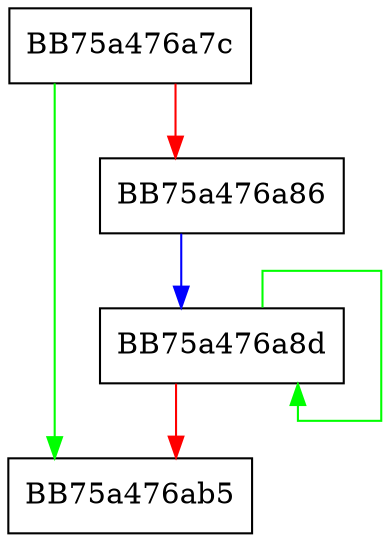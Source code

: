 digraph CRCUpperStringA {
  node [shape="box"];
  graph [splines=ortho];
  BB75a476a7c -> BB75a476ab5 [color="green"];
  BB75a476a7c -> BB75a476a86 [color="red"];
  BB75a476a86 -> BB75a476a8d [color="blue"];
  BB75a476a8d -> BB75a476a8d [color="green"];
  BB75a476a8d -> BB75a476ab5 [color="red"];
}